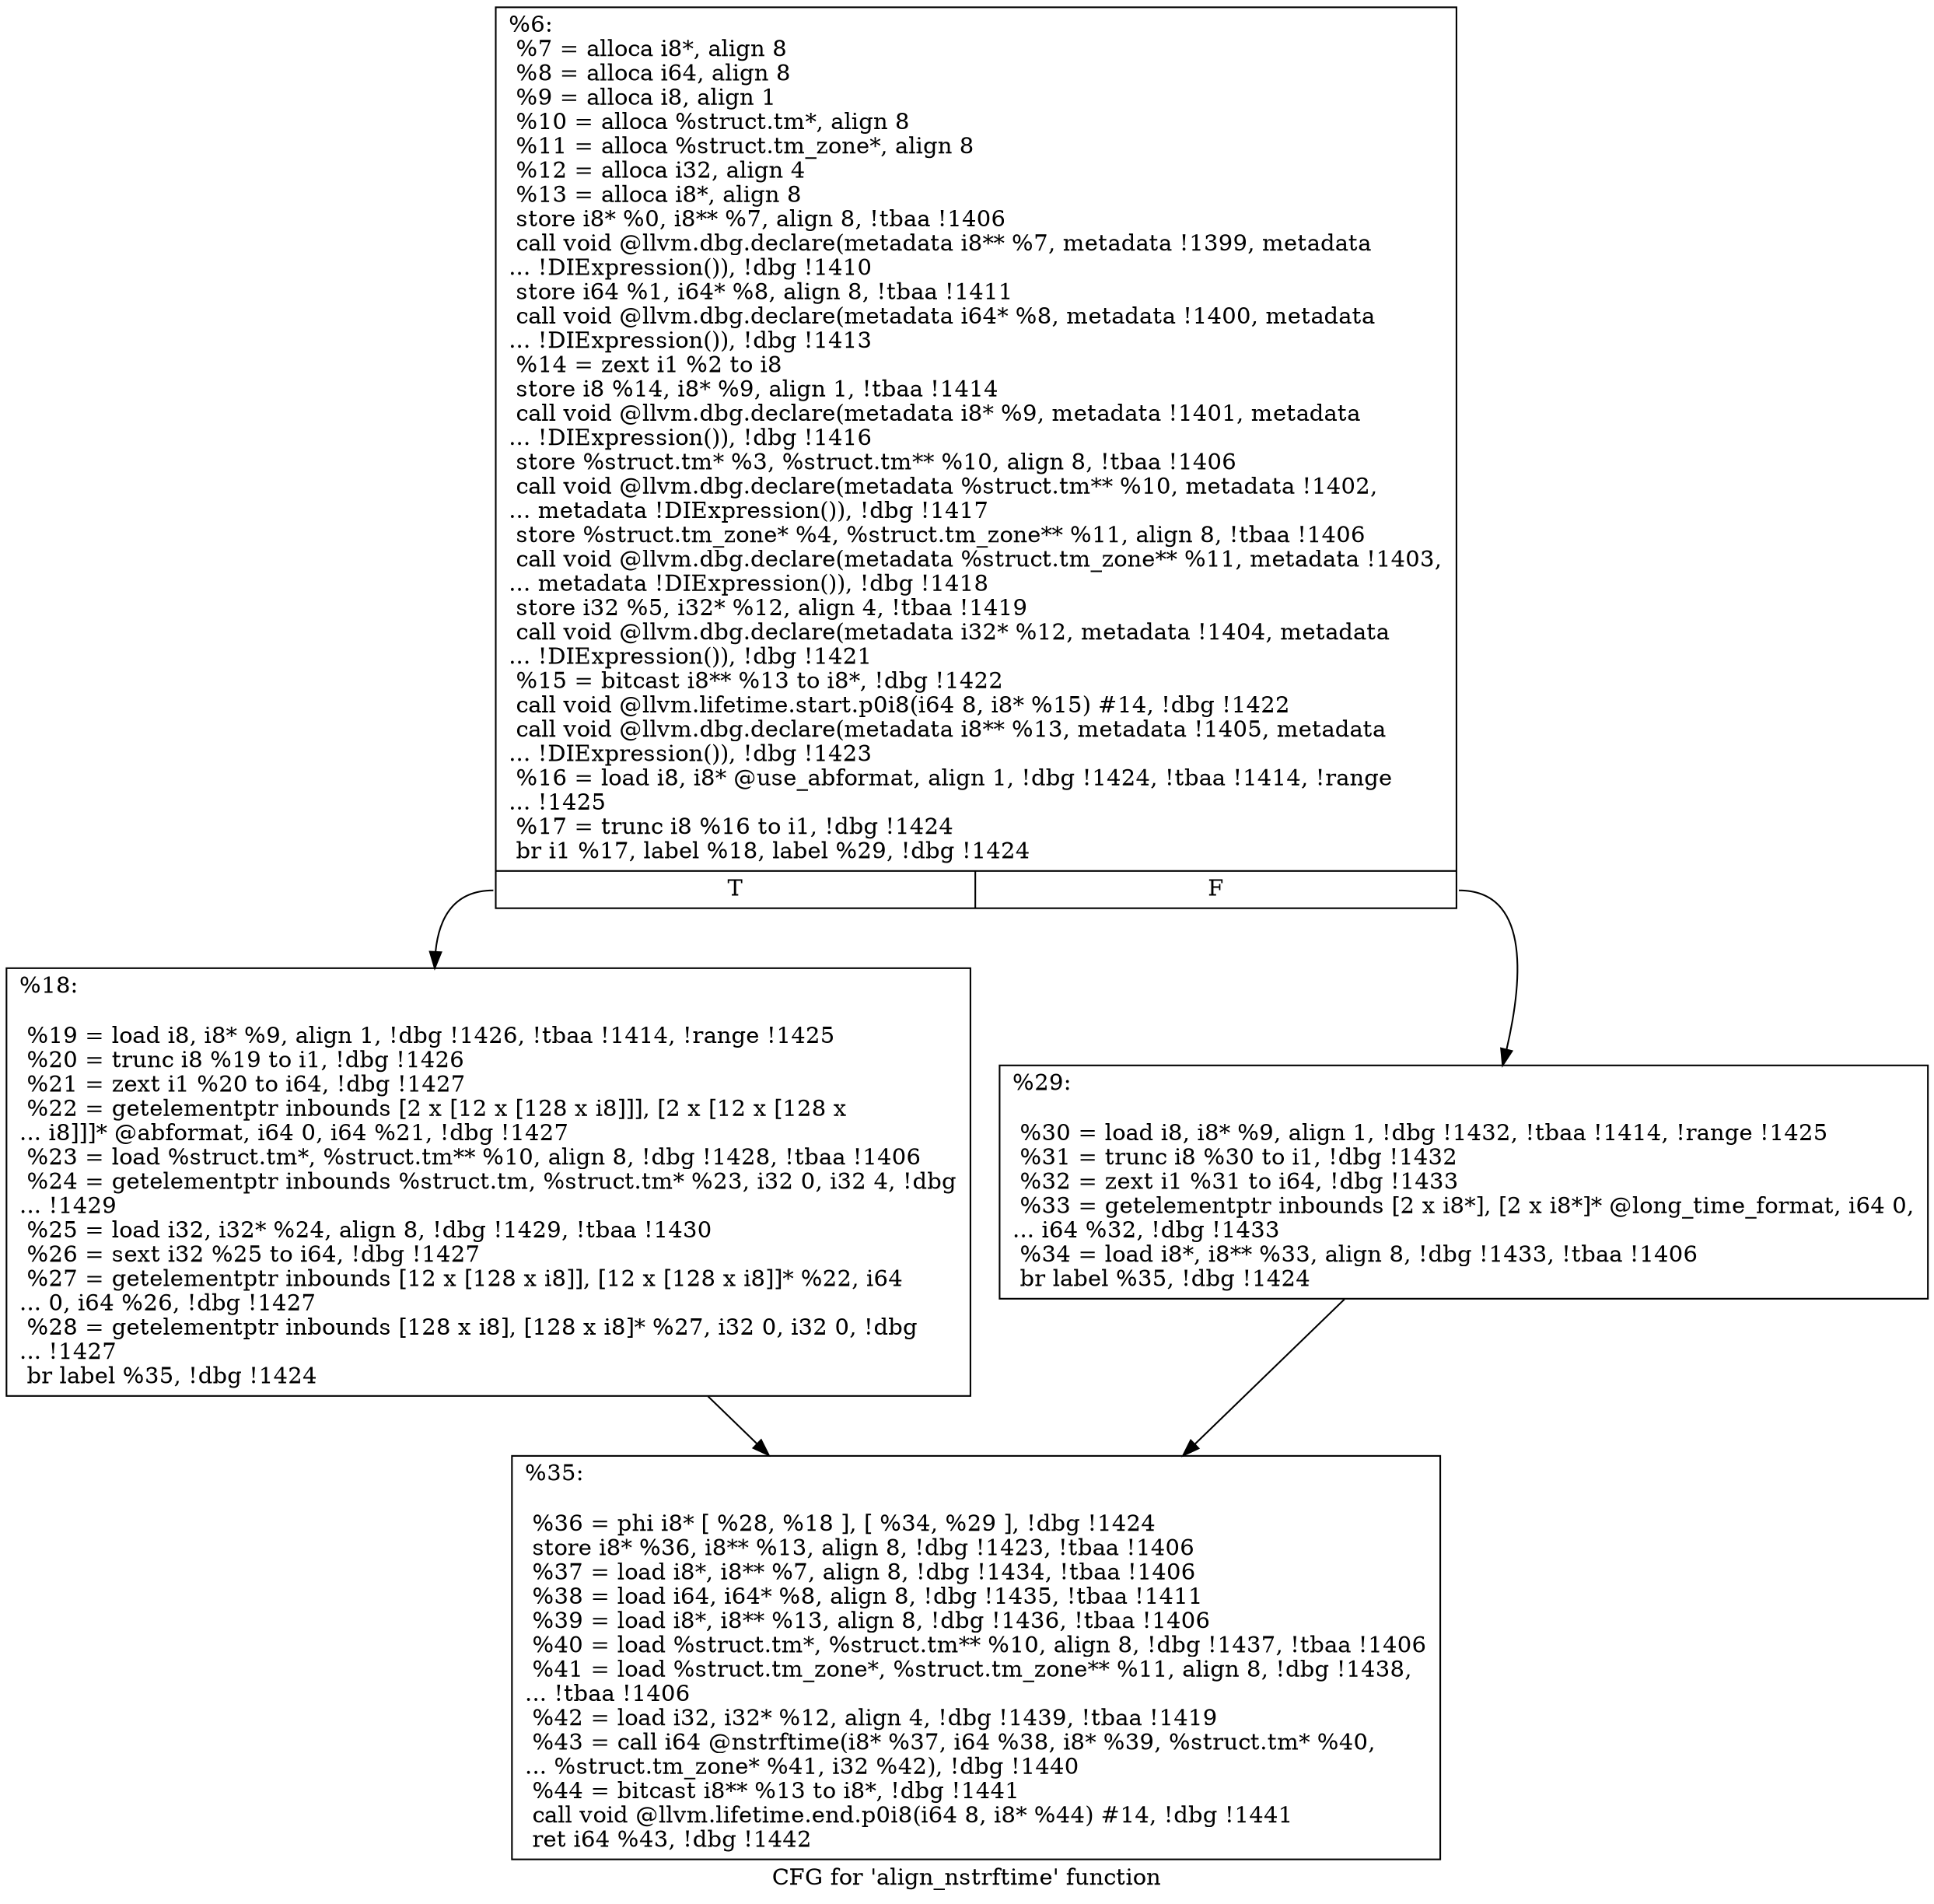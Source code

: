 digraph "CFG for 'align_nstrftime' function" {
	label="CFG for 'align_nstrftime' function";

	Node0x23fd2e0 [shape=record,label="{%6:\l  %7 = alloca i8*, align 8\l  %8 = alloca i64, align 8\l  %9 = alloca i8, align 1\l  %10 = alloca %struct.tm*, align 8\l  %11 = alloca %struct.tm_zone*, align 8\l  %12 = alloca i32, align 4\l  %13 = alloca i8*, align 8\l  store i8* %0, i8** %7, align 8, !tbaa !1406\l  call void @llvm.dbg.declare(metadata i8** %7, metadata !1399, metadata\l... !DIExpression()), !dbg !1410\l  store i64 %1, i64* %8, align 8, !tbaa !1411\l  call void @llvm.dbg.declare(metadata i64* %8, metadata !1400, metadata\l... !DIExpression()), !dbg !1413\l  %14 = zext i1 %2 to i8\l  store i8 %14, i8* %9, align 1, !tbaa !1414\l  call void @llvm.dbg.declare(metadata i8* %9, metadata !1401, metadata\l... !DIExpression()), !dbg !1416\l  store %struct.tm* %3, %struct.tm** %10, align 8, !tbaa !1406\l  call void @llvm.dbg.declare(metadata %struct.tm** %10, metadata !1402,\l... metadata !DIExpression()), !dbg !1417\l  store %struct.tm_zone* %4, %struct.tm_zone** %11, align 8, !tbaa !1406\l  call void @llvm.dbg.declare(metadata %struct.tm_zone** %11, metadata !1403,\l... metadata !DIExpression()), !dbg !1418\l  store i32 %5, i32* %12, align 4, !tbaa !1419\l  call void @llvm.dbg.declare(metadata i32* %12, metadata !1404, metadata\l... !DIExpression()), !dbg !1421\l  %15 = bitcast i8** %13 to i8*, !dbg !1422\l  call void @llvm.lifetime.start.p0i8(i64 8, i8* %15) #14, !dbg !1422\l  call void @llvm.dbg.declare(metadata i8** %13, metadata !1405, metadata\l... !DIExpression()), !dbg !1423\l  %16 = load i8, i8* @use_abformat, align 1, !dbg !1424, !tbaa !1414, !range\l... !1425\l  %17 = trunc i8 %16 to i1, !dbg !1424\l  br i1 %17, label %18, label %29, !dbg !1424\l|{<s0>T|<s1>F}}"];
	Node0x23fd2e0:s0 -> Node0x23fd460;
	Node0x23fd2e0:s1 -> Node0x23fd4b0;
	Node0x23fd460 [shape=record,label="{%18:\l\l  %19 = load i8, i8* %9, align 1, !dbg !1426, !tbaa !1414, !range !1425\l  %20 = trunc i8 %19 to i1, !dbg !1426\l  %21 = zext i1 %20 to i64, !dbg !1427\l  %22 = getelementptr inbounds [2 x [12 x [128 x i8]]], [2 x [12 x [128 x\l... i8]]]* @abformat, i64 0, i64 %21, !dbg !1427\l  %23 = load %struct.tm*, %struct.tm** %10, align 8, !dbg !1428, !tbaa !1406\l  %24 = getelementptr inbounds %struct.tm, %struct.tm* %23, i32 0, i32 4, !dbg\l... !1429\l  %25 = load i32, i32* %24, align 8, !dbg !1429, !tbaa !1430\l  %26 = sext i32 %25 to i64, !dbg !1427\l  %27 = getelementptr inbounds [12 x [128 x i8]], [12 x [128 x i8]]* %22, i64\l... 0, i64 %26, !dbg !1427\l  %28 = getelementptr inbounds [128 x i8], [128 x i8]* %27, i32 0, i32 0, !dbg\l... !1427\l  br label %35, !dbg !1424\l}"];
	Node0x23fd460 -> Node0x23fd500;
	Node0x23fd4b0 [shape=record,label="{%29:\l\l  %30 = load i8, i8* %9, align 1, !dbg !1432, !tbaa !1414, !range !1425\l  %31 = trunc i8 %30 to i1, !dbg !1432\l  %32 = zext i1 %31 to i64, !dbg !1433\l  %33 = getelementptr inbounds [2 x i8*], [2 x i8*]* @long_time_format, i64 0,\l... i64 %32, !dbg !1433\l  %34 = load i8*, i8** %33, align 8, !dbg !1433, !tbaa !1406\l  br label %35, !dbg !1424\l}"];
	Node0x23fd4b0 -> Node0x23fd500;
	Node0x23fd500 [shape=record,label="{%35:\l\l  %36 = phi i8* [ %28, %18 ], [ %34, %29 ], !dbg !1424\l  store i8* %36, i8** %13, align 8, !dbg !1423, !tbaa !1406\l  %37 = load i8*, i8** %7, align 8, !dbg !1434, !tbaa !1406\l  %38 = load i64, i64* %8, align 8, !dbg !1435, !tbaa !1411\l  %39 = load i8*, i8** %13, align 8, !dbg !1436, !tbaa !1406\l  %40 = load %struct.tm*, %struct.tm** %10, align 8, !dbg !1437, !tbaa !1406\l  %41 = load %struct.tm_zone*, %struct.tm_zone** %11, align 8, !dbg !1438,\l... !tbaa !1406\l  %42 = load i32, i32* %12, align 4, !dbg !1439, !tbaa !1419\l  %43 = call i64 @nstrftime(i8* %37, i64 %38, i8* %39, %struct.tm* %40,\l... %struct.tm_zone* %41, i32 %42), !dbg !1440\l  %44 = bitcast i8** %13 to i8*, !dbg !1441\l  call void @llvm.lifetime.end.p0i8(i64 8, i8* %44) #14, !dbg !1441\l  ret i64 %43, !dbg !1442\l}"];
}
